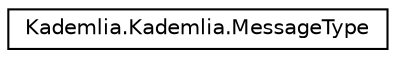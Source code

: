 digraph "Graphical Class Hierarchy"
{
 // LATEX_PDF_SIZE
  edge [fontname="Helvetica",fontsize="10",labelfontname="Helvetica",labelfontsize="10"];
  node [fontname="Helvetica",fontsize="10",shape=record];
  rankdir="LR";
  Node0 [label="Kademlia.Kademlia.MessageType",height=0.2,width=0.4,color="black", fillcolor="white", style="filled",URL="$enumKademlia_1_1Kademlia_1_1MessageType.html",tooltip=" "];
}
